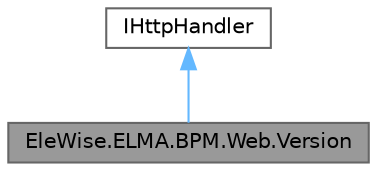 digraph "EleWise.ELMA.BPM.Web.Version"
{
 // LATEX_PDF_SIZE
  bgcolor="transparent";
  edge [fontname=Helvetica,fontsize=10,labelfontname=Helvetica,labelfontsize=10];
  node [fontname=Helvetica,fontsize=10,shape=box,height=0.2,width=0.4];
  Node1 [id="Node000001",label="EleWise.ELMA.BPM.Web.Version",height=0.2,width=0.4,color="gray40", fillcolor="grey60", style="filled", fontcolor="black",tooltip="Summary description for Version."];
  Node2 -> Node1 [id="edge1_Node000001_Node000002",dir="back",color="steelblue1",style="solid",tooltip=" "];
  Node2 [id="Node000002",label="IHttpHandler",height=0.2,width=0.4,color="gray40", fillcolor="white", style="filled",tooltip=" "];
}

